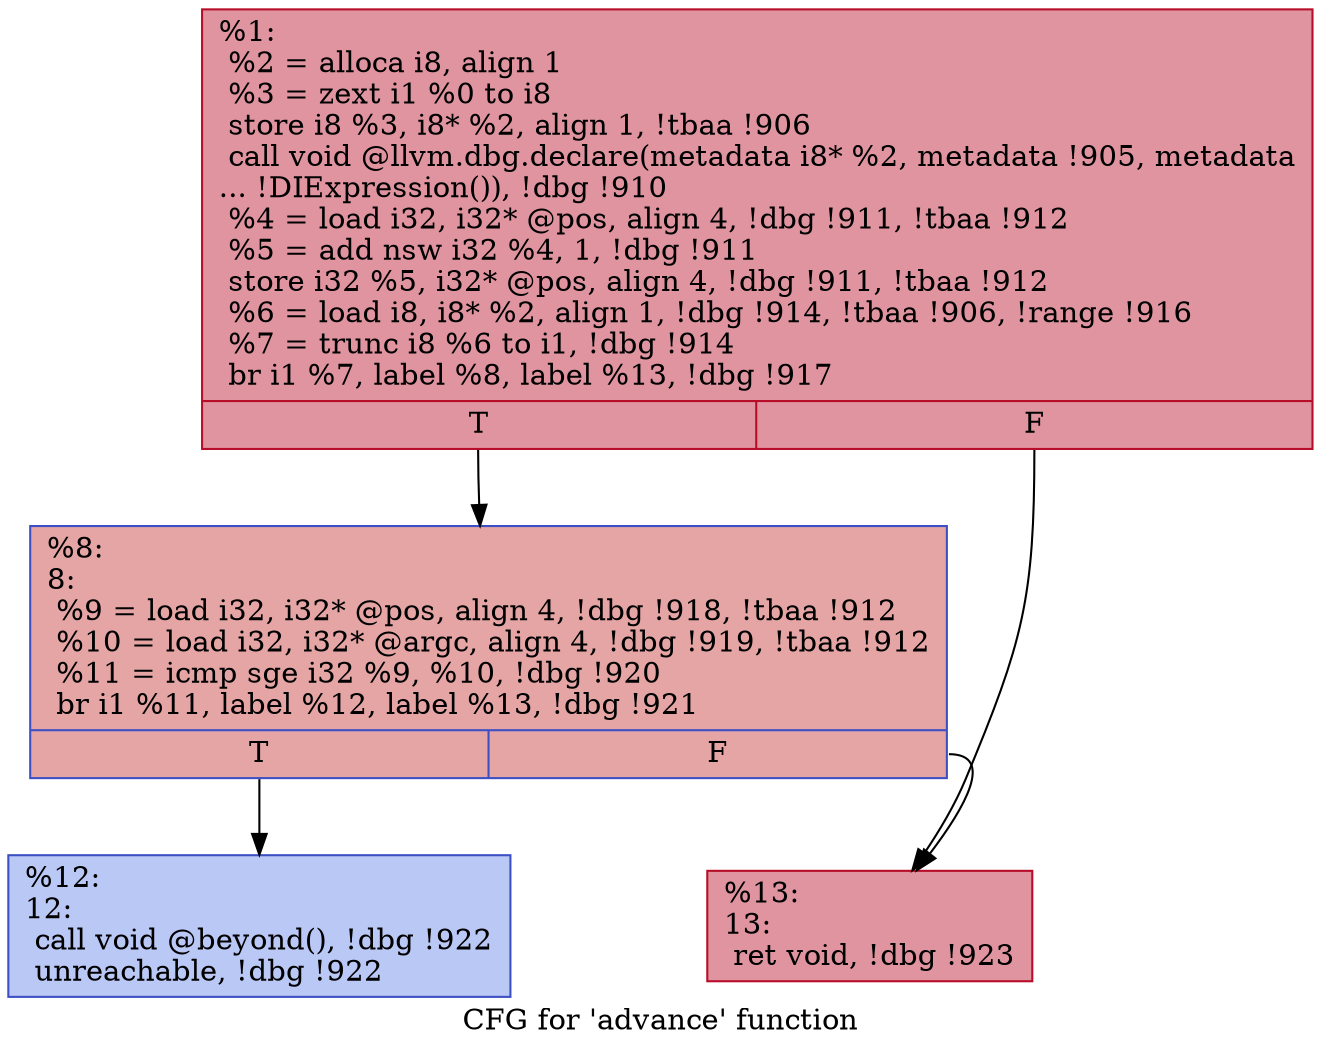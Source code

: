 digraph "CFG for 'advance' function" {
	label="CFG for 'advance' function";

	Node0x14a7b60 [shape=record,color="#b70d28ff", style=filled, fillcolor="#b70d2870",label="{%1:\l  %2 = alloca i8, align 1\l  %3 = zext i1 %0 to i8\l  store i8 %3, i8* %2, align 1, !tbaa !906\l  call void @llvm.dbg.declare(metadata i8* %2, metadata !905, metadata\l... !DIExpression()), !dbg !910\l  %4 = load i32, i32* @pos, align 4, !dbg !911, !tbaa !912\l  %5 = add nsw i32 %4, 1, !dbg !911\l  store i32 %5, i32* @pos, align 4, !dbg !911, !tbaa !912\l  %6 = load i8, i8* %2, align 1, !dbg !914, !tbaa !906, !range !916\l  %7 = trunc i8 %6 to i1, !dbg !914\l  br i1 %7, label %8, label %13, !dbg !917\l|{<s0>T|<s1>F}}"];
	Node0x14a7b60:s0 -> Node0x14989f0;
	Node0x14a7b60:s1 -> Node0x1498a90;
	Node0x14989f0 [shape=record,color="#3d50c3ff", style=filled, fillcolor="#c5333470",label="{%8:\l8:                                                \l  %9 = load i32, i32* @pos, align 4, !dbg !918, !tbaa !912\l  %10 = load i32, i32* @argc, align 4, !dbg !919, !tbaa !912\l  %11 = icmp sge i32 %9, %10, !dbg !920\l  br i1 %11, label %12, label %13, !dbg !921\l|{<s0>T|<s1>F}}"];
	Node0x14989f0:s0 -> Node0x1498a40;
	Node0x14989f0:s1 -> Node0x1498a90;
	Node0x1498a40 [shape=record,color="#3d50c3ff", style=filled, fillcolor="#6282ea70",label="{%12:\l12:                                               \l  call void @beyond(), !dbg !922\l  unreachable, !dbg !922\l}"];
	Node0x1498a90 [shape=record,color="#b70d28ff", style=filled, fillcolor="#b70d2870",label="{%13:\l13:                                               \l  ret void, !dbg !923\l}"];
}
